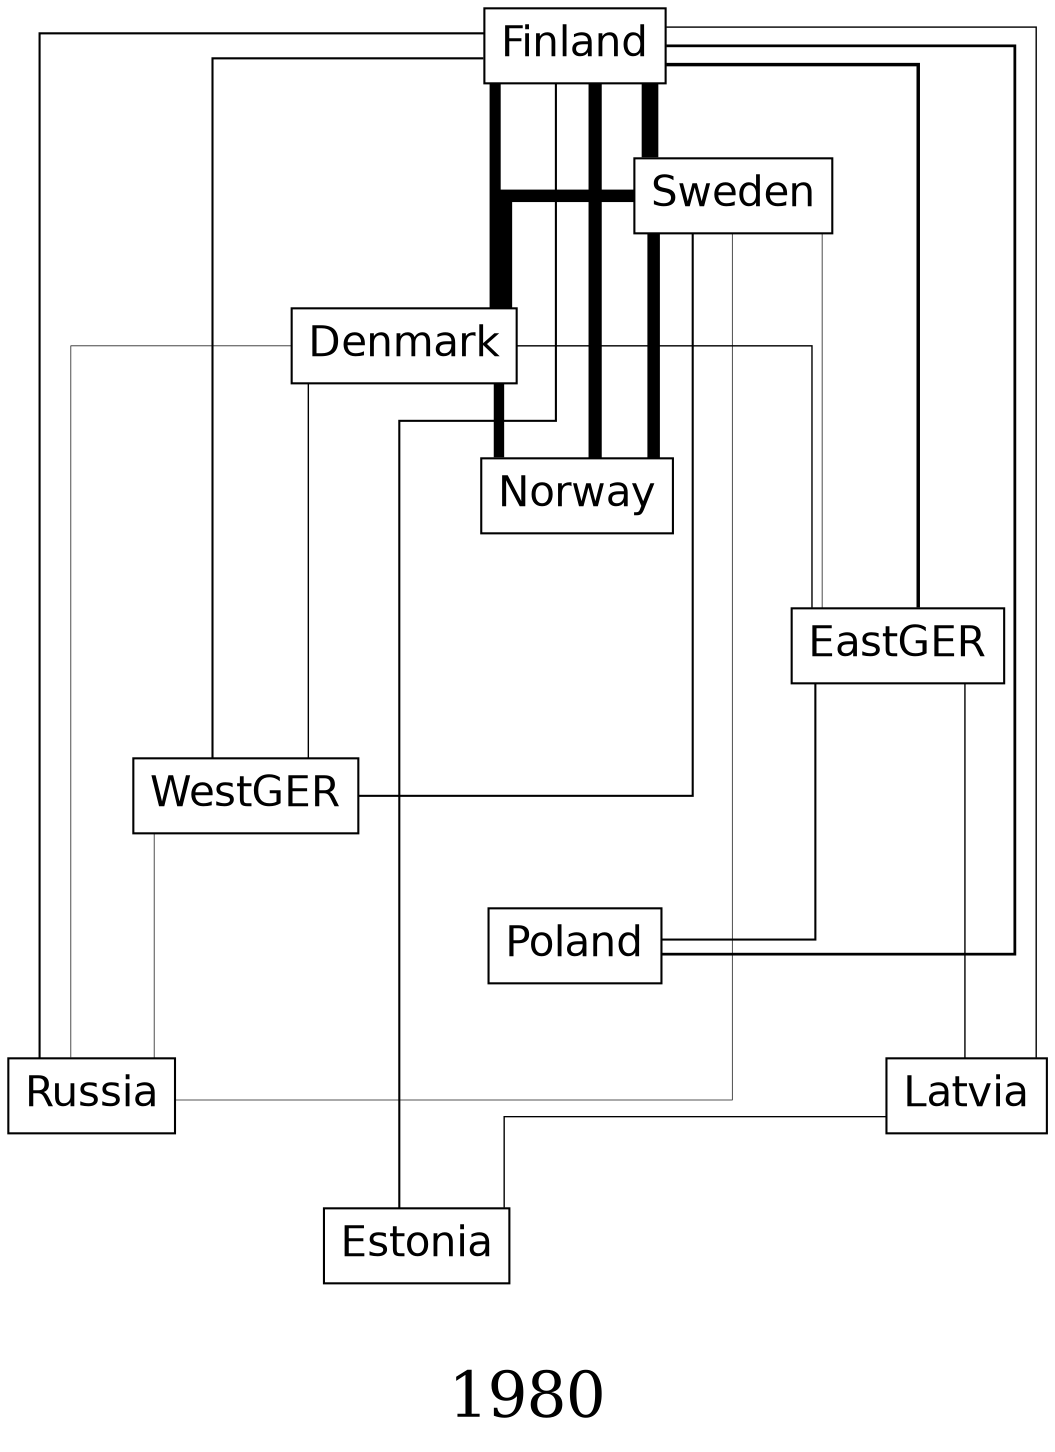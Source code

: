 
graph boxes_and_circles {
graph [labelloc="b",label="
1980
",fontsize=30,splines=ortho,overlap = true]
node [shape = box,fontname = Helvetica,fontsize=20]
Finland Russia Sweden Norway Denmark EastGER WestGER Poland Estonia Latvia

Finland -- Denmark [dir=none, penwidth=5.333]
Finland -- EastGER [dir=none, penwidth=1.667]
Finland -- Estonia [dir=none, penwidth=1]
Finland -- Latvia [dir=none, penwidth=0.667]
Finland -- Norway [dir=none, penwidth=6.333]
Finland -- Poland [dir=none, penwidth=1.333]
Finland -- Russia [dir=none, penwidth=1]
Finland -- Sweden [dir=none, penwidth=8]
Finland -- WestGER [dir=none, penwidth=1]
Sweden -- Denmark [dir=none, penwidth=6]
Sweden -- EastGER [dir=none, penwidth=0.333]
Sweden -- Norway [dir=none, penwidth=6]
Sweden -- Russia [dir=none, penwidth=0.333]
Sweden -- WestGER [dir=none, penwidth=1]
Sweden -- Poland [dir=none, penwidth=0]
Sweden -- Latvia [dir=none, penwidth=0]
Sweden -- Estonia [dir=none, penwidth=0]
Denmark -- EastGER [dir=none, penwidth=0.667]
Denmark -- Norway [dir=none, penwidth=5]
Denmark -- Russia [dir=none, penwidth=0.333]
Denmark -- WestGER [dir=none, penwidth=0.667]
Denmark -- Poland [dir=none, penwidth=0]
Denmark -- Latvia [dir=none, penwidth=0]
Denmark -- Estonia [dir=none, penwidth=0]
Norway -- EastGER [dir=none, penwidth=0]
Norway -- WestGER [dir=none, penwidth=0]
Norway -- Poland [dir=none, penwidth=0]
Norway -- Latvia [dir=none, penwidth=0]
Norway -- Russia [dir=none, penwidth=0]
Norway -- Estonia [dir=none, penwidth=0]
EastGER -- Latvia [dir=none, penwidth=0.667]
EastGER -- Poland [dir=none, penwidth=1]
EastGER -- WestGER [dir=none, penwidth=0]
EastGER -- Russia [dir=none, penwidth=0]
EastGER -- Estonia [dir=none, penwidth=0]
WestGER -- Russia [dir=none, penwidth=0.333]
WestGER -- Poland [dir=none, penwidth=0]
WestGER -- Latvia [dir=none, penwidth=0]
WestGER -- Estonia [dir=none, penwidth=0]
Poland -- Latvia [dir=none, penwidth=0]
Poland -- Russia [dir=none, penwidth=0]
Poland -- Estonia [dir=none, penwidth=0]
Latvia -- Estonia [dir=none, penwidth=0.667]
Russia -- Estonia [dir=none, penwidth=0]
}
